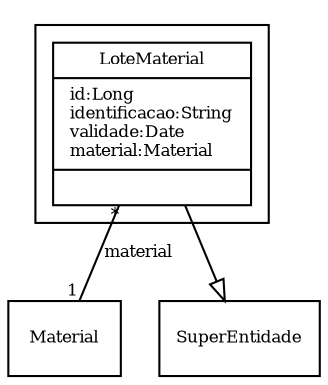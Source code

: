 digraph G{
fontname = "Times-Roman"
fontsize = 8

node [
        fontname = "Times-Roman"
        fontsize = 8
        shape = "record"
]

edge [
        fontname = "Times-Roman"
        fontsize = 8
]

subgraph clusterLOTE_DE_MATERIAL
{
LoteMaterial [label = "{LoteMaterial|id:Long\lidentificacao:String\lvalidade:Date\lmaterial:Material\l|\l}"]
}
edge [arrowhead = "none" headlabel = "1" taillabel = "*"] LoteMaterial -> Material [label = "material"]
edge [ arrowhead = "empty" headlabel = "" taillabel = ""] LoteMaterial -> SuperEntidade
}
